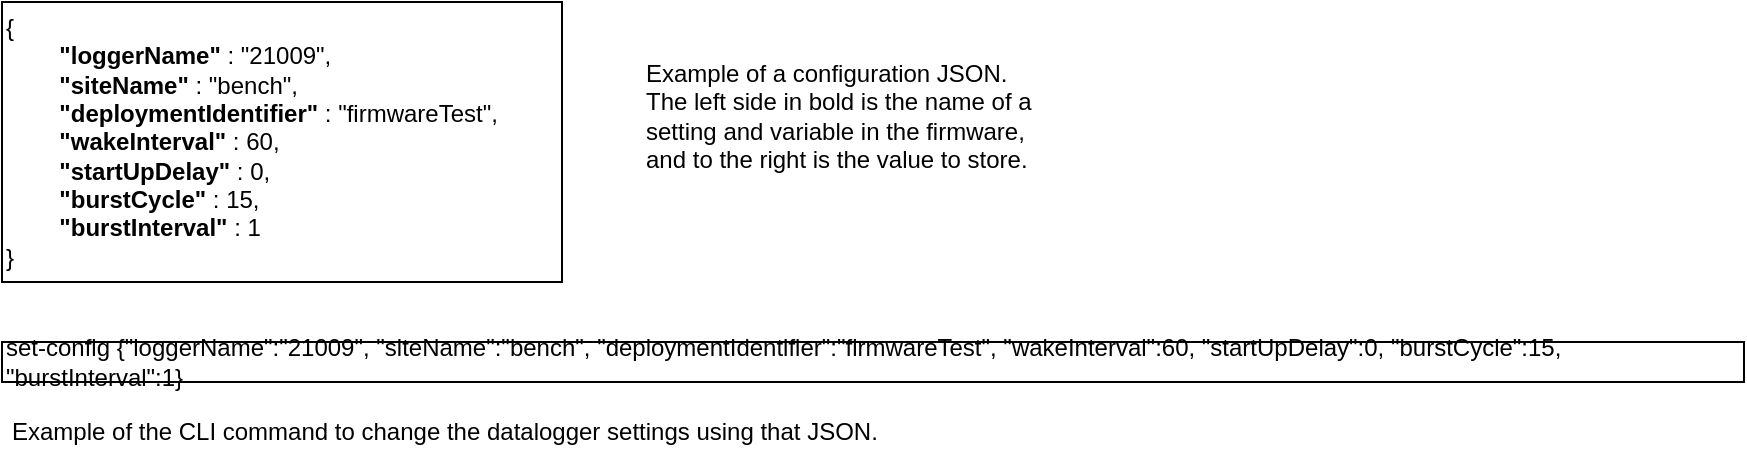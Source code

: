 <mxfile version="21.4.0" type="github" pages="5">
  <diagram name="JSON overview" id="kISNL_e38dTZr7-t5ltx">
    <mxGraphModel dx="1195" dy="572" grid="0" gridSize="10" guides="1" tooltips="1" connect="1" arrows="1" fold="1" page="1" pageScale="1" pageWidth="1100" pageHeight="850" background="#ffffff" math="0" shadow="0">
      <root>
        <mxCell id="0" />
        <mxCell id="1" parent="0" />
        <mxCell id="E4blk4d9wKYtEI80a0FN-1" value="&lt;div align=&quot;left&quot;&gt;&lt;font color=&quot;#000000&quot;&gt;{&lt;/font&gt;&lt;br&gt;&lt;/div&gt;&lt;div align=&quot;left&quot;&gt;&lt;font color=&quot;#000000&quot;&gt;&lt;span style=&quot;white-space: pre;&quot;&gt;&#x9;&lt;/span&gt;&lt;b&gt;&quot;loggerName&quot;&lt;/b&gt; : &quot;21009&quot;,&lt;br&gt;&lt;span style=&quot;white-space: pre;&quot;&gt;&#x9;&lt;/span&gt;&lt;b&gt;&quot;siteName&quot;&lt;/b&gt; : &quot;bench&quot;,&lt;br&gt;&lt;span style=&quot;white-space: pre;&quot;&gt;&#x9;&lt;/span&gt;&lt;b&gt;&quot;deploymentIdentifier&quot;&lt;/b&gt; : &quot;firmwareTest&quot;,&lt;br&gt;&lt;span style=&quot;white-space: pre;&quot;&gt;&#x9;&lt;/span&gt;&lt;b&gt;&quot;wakeInterval&quot;&lt;/b&gt; : 60,&lt;br&gt;&lt;span style=&quot;white-space: pre;&quot;&gt;&#x9;&lt;/span&gt;&lt;b&gt;&quot;startUpDelay&quot;&lt;/b&gt; : 0,&lt;br&gt;&lt;span style=&quot;white-space: pre;&quot;&gt;&#x9;&lt;/span&gt;&lt;b&gt;&quot;burstCycle&quot;&lt;/b&gt; : 15,&lt;/font&gt;&lt;/div&gt;&lt;div align=&quot;left&quot;&gt;&lt;font color=&quot;#000000&quot;&gt;&lt;span style=&quot;white-space: pre;&quot;&gt;&#x9;&lt;/span&gt;&lt;b&gt;&quot;burstInterval&quot;&lt;/b&gt; : 1&lt;br&gt;}&lt;br&gt;&lt;/font&gt;&lt;/div&gt;" style="text;html=1;strokeColor=#000000;fillColor=none;align=left;verticalAlign=middle;whiteSpace=wrap;rounded=0;" parent="1" vertex="1">
          <mxGeometry x="40" y="40" width="280" height="140" as="geometry" />
        </mxCell>
        <mxCell id="E4blk4d9wKYtEI80a0FN-2" value="&lt;div align=&quot;left&quot;&gt;&lt;font color=&quot;#000000&quot;&gt;set-config {&quot;loggerName&quot;:&quot;21009&quot;, &quot;siteName&quot;:&quot;bench&quot;, &quot;deploymentIdentifier&quot;:&quot;firmwareTest&quot;, &quot;wakeInterval&quot;:60, &quot;startUpDelay&quot;:0, &quot;burstCycle&quot;:15, &quot;burstInterval&quot;:1}&lt;br&gt;&lt;/font&gt;&lt;/div&gt;" style="text;html=1;strokeColor=#000000;fillColor=none;align=left;verticalAlign=middle;whiteSpace=wrap;rounded=0;" parent="1" vertex="1">
          <mxGeometry x="40" y="210" width="871" height="20" as="geometry" />
        </mxCell>
        <mxCell id="E4blk4d9wKYtEI80a0FN-3" value="&lt;div align=&quot;left&quot;&gt;&lt;font color=&quot;#000000&quot;&gt;Example of a configuration JSON. The left side in bold is the name of a setting and variable in the firmware, and to the right is the value to store.&lt;br&gt;&lt;/font&gt;&lt;/div&gt;" style="text;html=1;strokeColor=none;fillColor=none;align=left;verticalAlign=middle;whiteSpace=wrap;rounded=0;" parent="1" vertex="1">
          <mxGeometry x="360" y="40" width="200" height="114" as="geometry" />
        </mxCell>
        <mxCell id="E4blk4d9wKYtEI80a0FN-4" value="&lt;div align=&quot;left&quot;&gt;&lt;font color=&quot;#000000&quot;&gt;Example of the CLI command to change the datalogger settings using that JSON.&lt;br&gt;&lt;/font&gt;&lt;/div&gt;" style="text;html=1;strokeColor=none;fillColor=none;align=left;verticalAlign=middle;whiteSpace=wrap;rounded=0;" parent="1" vertex="1">
          <mxGeometry x="43" y="245" width="498" height="20" as="geometry" />
        </mxCell>
      </root>
    </mxGraphModel>
  </diagram>
  <diagram name="JSON" id="moIoWFUSJq1tP4YImapg">
    <mxGraphModel dx="1434" dy="686" grid="0" gridSize="10" guides="1" tooltips="1" connect="1" arrows="1" fold="1" page="1" pageScale="1" pageWidth="1100" pageHeight="850" background="#ffffff" math="0" shadow="0">
      <root>
        <mxCell id="kI4H9NlKNkDoPpa50O7I-0" />
        <mxCell id="kI4H9NlKNkDoPpa50O7I-1" parent="kI4H9NlKNkDoPpa50O7I-0" />
        <mxCell id="kI4H9NlKNkDoPpa50O7I-2" value="&lt;div align=&quot;left&quot;&gt;&lt;font color=&quot;#000000&quot;&gt;{&lt;/font&gt;&lt;br&gt;&lt;/div&gt;&lt;div align=&quot;left&quot;&gt;&lt;font color=&quot;#000000&quot;&gt;&lt;span style=&quot;white-space: pre;&quot;&gt;&#x9;&lt;/span&gt;&lt;b&gt;&quot;loggerName&quot;&lt;/b&gt; : &quot;21009&quot;,&lt;br&gt;&lt;span style=&quot;white-space: pre;&quot;&gt;&#x9;&lt;/span&gt;&lt;b&gt;&quot;siteName&quot;&lt;/b&gt; : &quot;bench&quot;,&lt;br&gt;&lt;span style=&quot;white-space: pre;&quot;&gt;&#x9;&lt;/span&gt;&lt;b&gt;&quot;deploymentIdentifier&quot;&lt;/b&gt; : &quot;firmwareTest&quot;,&lt;br&gt;&lt;span style=&quot;white-space: pre;&quot;&gt;&#x9;&lt;/span&gt;&lt;b&gt;&quot;wakeInterval&quot;&lt;/b&gt; : 60,&lt;br&gt;&lt;span style=&quot;white-space: pre;&quot;&gt;&#x9;&lt;/span&gt;&lt;b&gt;&quot;startUpDelay&quot;&lt;/b&gt; : 0,&lt;br&gt;&lt;span style=&quot;white-space: pre;&quot;&gt;&#x9;&lt;/span&gt;&lt;b&gt;&quot;burstCycle&quot;&lt;/b&gt; : 15,&lt;/font&gt;&lt;/div&gt;&lt;div align=&quot;left&quot;&gt;&lt;font color=&quot;#000000&quot;&gt;&lt;span style=&quot;white-space: pre;&quot;&gt;&#x9;&lt;/span&gt;&lt;b&gt;&quot;burstInterval&quot;&lt;/b&gt; : 1&lt;br&gt;}&lt;br&gt;&lt;/font&gt;&lt;/div&gt;" style="text;html=1;strokeColor=#000000;fillColor=none;align=left;verticalAlign=middle;whiteSpace=wrap;rounded=0;" vertex="1" parent="kI4H9NlKNkDoPpa50O7I-1">
          <mxGeometry x="40" y="40" width="280" height="140" as="geometry" />
        </mxCell>
      </root>
    </mxGraphModel>
  </diagram>
  <diagram name="set-config" id="DY7B2k4xS1J-U_yjqgAs">
    <mxGraphModel dx="1434" dy="686" grid="0" gridSize="10" guides="1" tooltips="1" connect="1" arrows="1" fold="1" page="1" pageScale="1" pageWidth="1100" pageHeight="850" background="#ffffff" math="0" shadow="0">
      <root>
        <mxCell id="kSktP3m9ObxoWpCWAeAH-0" />
        <mxCell id="kSktP3m9ObxoWpCWAeAH-1" parent="kSktP3m9ObxoWpCWAeAH-0" />
        <mxCell id="kSktP3m9ObxoWpCWAeAH-3" value="&lt;div align=&quot;left&quot;&gt;&lt;font color=&quot;#000000&quot;&gt;set-config {&quot;loggerName&quot;:&quot;21009&quot;, &quot;siteName&quot;:&quot;bench&quot;, &quot;deploymentIdentifier&quot;:&quot;firmwareTest&quot;, &quot;wakeInterval&quot;:60, &quot;startUpDelay&quot;:0, &quot;burstCycle&quot;:15, &quot;burstInterval&quot;:1}&lt;br&gt;&lt;/font&gt;&lt;/div&gt;" style="text;html=1;strokeColor=#000000;fillColor=none;align=left;verticalAlign=middle;whiteSpace=wrap;rounded=0;" parent="kSktP3m9ObxoWpCWAeAH-1" vertex="1">
          <mxGeometry x="40" y="210" width="871" height="20" as="geometry" />
        </mxCell>
      </root>
    </mxGraphModel>
  </diagram>
  <diagram name="set-config smaller" id="CD4OG1xNzB4-Jb_qJ5bN">
    <mxGraphModel dx="989" dy="473" grid="0" gridSize="10" guides="1" tooltips="1" connect="1" arrows="1" fold="1" page="1" pageScale="1" pageWidth="850" pageHeight="1100" background="#ffffff" math="0" shadow="0">
      <root>
        <mxCell id="PEdNdi62-WuyU4w5Pjcc-0" />
        <mxCell id="PEdNdi62-WuyU4w5Pjcc-1" parent="PEdNdi62-WuyU4w5Pjcc-0" />
        <mxCell id="PEdNdi62-WuyU4w5Pjcc-2" value="&lt;div align=&quot;left&quot;&gt;&lt;font color=&quot;#000000&quot;&gt;set-config {&quot;loggerName&quot;:&quot;21009&quot;, &quot;siteName&quot;:&quot;bench&quot;, &quot;deploymentIdentifier&quot;:&quot;firmwareTest&quot;, &quot;wakeInterval&quot;:60, &quot;burstCycle&quot;:15, &quot;burstInterval&quot;:1}&lt;br&gt;&lt;/font&gt;&lt;/div&gt;" style="text;html=1;strokeColor=#000000;fillColor=none;align=left;verticalAlign=middle;whiteSpace=wrap;rounded=0;" vertex="1" parent="PEdNdi62-WuyU4w5Pjcc-1">
          <mxGeometry x="40" y="210" width="780" height="20" as="geometry" />
        </mxCell>
      </root>
    </mxGraphModel>
  </diagram>
  <diagram name="currentDrainEquation" id="Ceu4W08IG0MzKfIJEOZP">
    <mxGraphModel dx="478" dy="229" grid="0" gridSize="10" guides="1" tooltips="1" connect="1" arrows="1" fold="1" page="1" pageScale="1" pageWidth="1100" pageHeight="850" background="#ffffff" math="0" shadow="0">
      <root>
        <mxCell id="Gt_PW_EnrcmspRZc-N7h-0" />
        <mxCell id="Gt_PW_EnrcmspRZc-N7h-1" parent="Gt_PW_EnrcmspRZc-N7h-0" />
        <mxCell id="Gt_PW_EnrcmspRZc-N7h-2" value="&lt;div style=&quot;font-size: 15px;&quot; align=&quot;left&quot;&gt;&lt;font data-font-src=&quot;https://fonts.googleapis.com/css?family=Open+Sans&quot; style=&quot;font-size: 15px;&quot; face=&quot;Open Sans&quot;&gt;&lt;b style=&quot;font-size: 16px;&quot;&gt;&lt;font style=&quot;font-size: 16px;&quot; color=&quot;#000000&quot;&gt;( (I&lt;sub&gt;w&lt;/sub&gt;&lt;span style=&quot;background-color: transparent; font-style: normal; font-variant: normal; text-decoration: none; vertical-align: baseline;&quot;&gt; x t&lt;sub&gt;w&lt;/sub&gt;&lt;/span&gt;&lt;span style=&quot;background-color: transparent; font-style: normal; font-variant: normal; text-decoration: none; vertical-align: baseline;&quot;&gt;)+(I&lt;sub&gt;s&lt;/sub&gt;&lt;/span&gt;&lt;span style=&quot;background-color: transparent; font-style: normal; font-variant: normal; text-decoration: none;&quot;&gt;&lt;/span&gt;&lt;span style=&quot;background-color: transparent; font-style: normal; font-variant: normal; text-decoration: none; vertical-align: baseline;&quot;&gt; x t&lt;sub&gt;s&lt;/sub&gt;&lt;/span&gt;&lt;span style=&quot;background-color: transparent; font-style: normal; font-variant: normal; text-decoration: none;&quot;&gt;&lt;/span&gt;&lt;span style=&quot;background-color: transparent; font-style: normal; font-variant: normal; text-decoration: none; vertical-align: baseline;&quot;&gt;) ) / (t&lt;sub&gt;w&lt;/sub&gt;&lt;/span&gt;&lt;span style=&quot;background-color: transparent; font-style: normal; font-variant: normal; text-decoration: none;&quot;&gt;&lt;/span&gt;&lt;span style=&quot;background-color: transparent; font-style: normal; font-variant: normal; text-decoration: none; vertical-align: baseline;&quot;&gt; + t&lt;/span&gt;&lt;sub&gt;s&lt;/sub&gt;&lt;span style=&quot;background-color: transparent; font-style: normal; font-variant: normal; text-decoration: none; vertical-align: baseline;&quot;&gt;)&lt;/span&gt;&lt;/font&gt;&lt;/b&gt;&lt;/font&gt;&lt;/div&gt;" style="text;html=1;strokeColor=none;fillColor=none;align=left;verticalAlign=middle;whiteSpace=wrap;rounded=0;" vertex="1" parent="Gt_PW_EnrcmspRZc-N7h-1">
          <mxGeometry x="40" y="210" width="226" height="27" as="geometry" />
        </mxCell>
        <mxCell id="cQfDoLjf4nhmFpTTGLQG-0" value="&lt;div style=&quot;&quot; align=&quot;left&quot;&gt;&lt;font style=&quot;font-size: 12px;&quot; data-font-src=&quot;https://fonts.googleapis.com/css?family=Open+Sans&quot; face=&quot;Open Sans&quot;&gt;&lt;b&gt;&lt;font style=&quot;font-size: 12px;&quot; color=&quot;#000000&quot;&gt;I&lt;sub&gt;w&lt;/sub&gt;:&lt;sub&gt; &lt;/sub&gt;current drain when awake in mA&lt;sub&gt;&lt;br style=&quot;font-size: 12px;&quot;&gt;&lt;/sub&gt;&lt;/font&gt;&lt;/b&gt;&lt;/font&gt;&lt;/div&gt;&lt;div align=&quot;left&quot;&gt;&lt;font style=&quot;font-size: 12px;&quot; data-font-src=&quot;https://fonts.googleapis.com/css?family=Open+Sans&quot; face=&quot;Open Sans&quot;&gt;&lt;b&gt;&lt;font style=&quot;font-size: 12px;&quot; color=&quot;#000000&quot;&gt;t&lt;sub&gt;w&lt;/sub&gt;&lt;/font&gt;&lt;/b&gt;&lt;/font&gt;&lt;font style=&quot;font-size: 12px;&quot; data-font-src=&quot;https://fonts.googleapis.com/css?family=Open+Sans&quot; face=&quot;Open Sans&quot;&gt;&lt;b&gt;&lt;font style=&quot;font-size: 12px;&quot; color=&quot;#000000&quot;&gt;: duration in minutes that system is awake for one measurement cycle&lt;br&gt;&lt;/font&gt;&lt;/b&gt;&lt;/font&gt;&lt;/div&gt;&lt;div align=&quot;left&quot;&gt;&lt;font style=&quot;font-size: 12px;&quot; data-font-src=&quot;https://fonts.googleapis.com/css?family=Open+Sans&quot; face=&quot;Open Sans&quot;&gt;&lt;b&gt;&lt;font style=&quot;font-size: 12px;&quot; color=&quot;#000000&quot;&gt;I&lt;sub&gt;s&lt;/sub&gt;&lt;/font&gt;&lt;/b&gt;&lt;/font&gt;&lt;font style=&quot;font-size: 12px;&quot; data-font-src=&quot;https://fonts.googleapis.com/css?family=Open+Sans&quot; face=&quot;Open Sans&quot;&gt;&lt;b&gt;&lt;font style=&quot;font-size: 12px;&quot; color=&quot;#000000&quot;&gt;: current drain when asleep in mA&lt;br&gt;&lt;/font&gt;&lt;/b&gt;&lt;/font&gt;&lt;/div&gt;&lt;div style=&quot;&quot; align=&quot;left&quot;&gt;&lt;font style=&quot;font-size: 12px;&quot; data-font-src=&quot;https://fonts.googleapis.com/css?family=Open+Sans&quot; face=&quot;Open Sans&quot;&gt;&lt;b&gt;&lt;font style=&quot;font-size: 12px;&quot; color=&quot;#000000&quot;&gt;&lt;span style=&quot;background-color: transparent; font-style: normal; font-variant: normal; text-decoration: none; vertical-align: baseline;&quot;&gt;&lt;/span&gt;&lt;span style=&quot;background-color: transparent; font-style: normal; font-variant: normal; text-decoration: none;&quot;&gt;&lt;/span&gt; t&lt;sub&gt;s&lt;/sub&gt;&lt;/font&gt;&lt;/b&gt;&lt;/font&gt;&lt;font style=&quot;font-size: 12px;&quot; data-font-src=&quot;https://fonts.googleapis.com/css?family=Open+Sans&quot; face=&quot;Open Sans&quot;&gt;&lt;b&gt;&lt;font style=&quot;font-size: 12px;&quot; color=&quot;#000000&quot;&gt;: duration in minutes that system is asleep for one measurement cycle&lt;br&gt;&lt;/font&gt;&lt;/b&gt;&lt;/font&gt;&lt;/div&gt;" style="text;html=1;strokeColor=none;fillColor=none;align=left;verticalAlign=middle;whiteSpace=wrap;rounded=0;" vertex="1" parent="Gt_PW_EnrcmspRZc-N7h-1">
          <mxGeometry x="40" y="242" width="426" height="63" as="geometry" />
        </mxCell>
      </root>
    </mxGraphModel>
  </diagram>
</mxfile>
